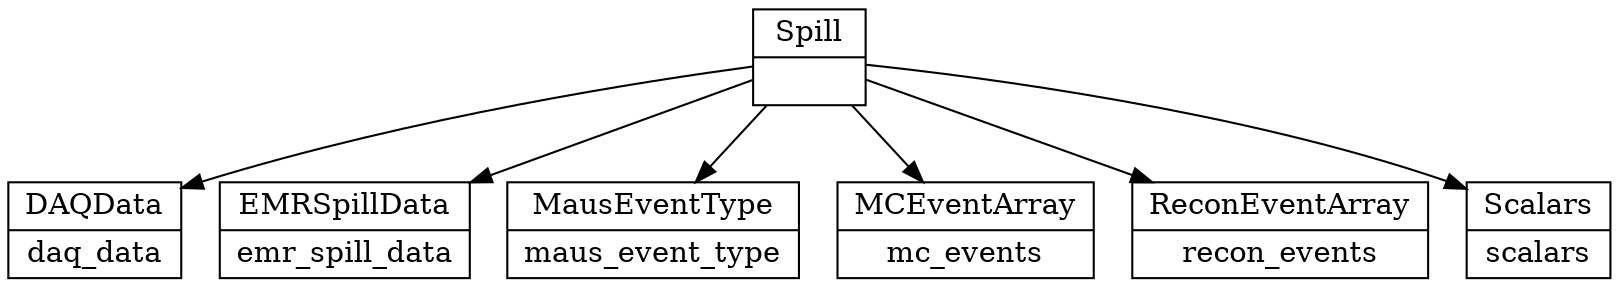 // generate using "dot spill_structure.dot -Tpdf -o spill_structure.pdf"

digraph G {
  node [shape=record];
  root_item [shape=record, label="{Spill|}"]
  daq_data [shape=record, label="{DAQData|daq_data}"]
  emr_spill_data [shape=record, label="{EMRSpillData|emr_spill_data}"]
  maus_event_type [shape=record, label="{MausEventType|maus_event_type}"]
  mc_events [shape=record, label="{MCEventArray|mc_events}"]
  recon_events [shape=record, label="{ReconEventArray|recon_events}"]
  scalars [shape=record, label="{Scalars|scalars}"]

  root_item -> daq_data
  root_item -> emr_spill_data
  root_item -> maus_event_type
  root_item -> mc_events
  root_item -> recon_events
  root_item -> scalars
}
